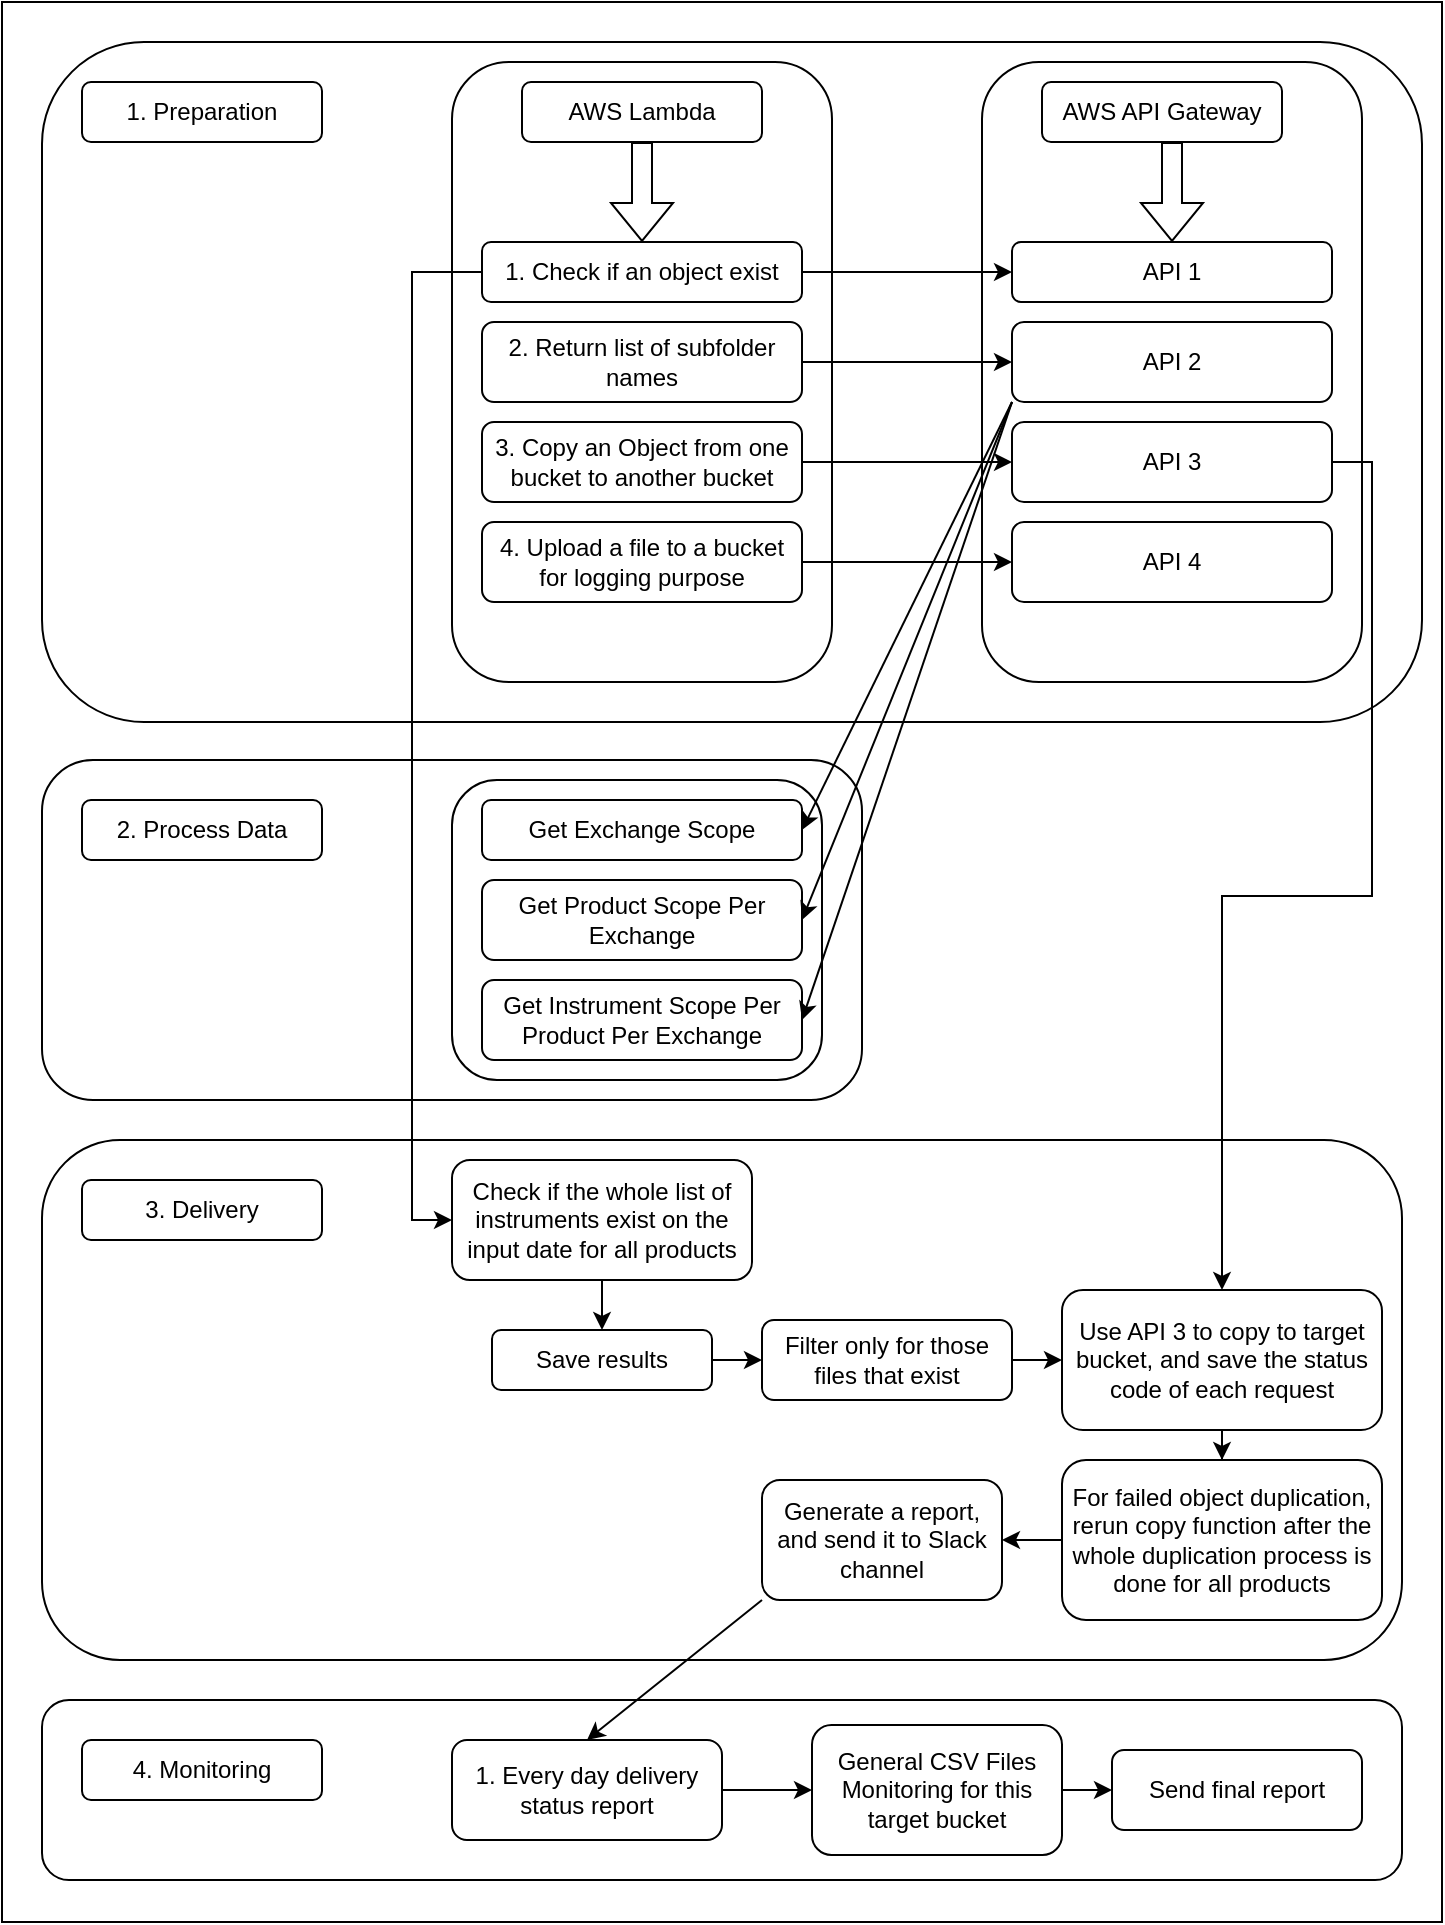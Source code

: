 <mxfile version="28.2.0">
  <diagram name="Page-1" id="wkkrfAakZS2gCEsQOzNK">
    <mxGraphModel dx="1218" dy="967" grid="1" gridSize="10" guides="1" tooltips="1" connect="1" arrows="1" fold="1" page="1" pageScale="1" pageWidth="850" pageHeight="1100" math="0" shadow="0">
      <root>
        <mxCell id="0" />
        <mxCell id="1" parent="0" />
        <mxCell id="r9hWPLSi_vaKF5jDp6Sw-16" value="" style="rounded=0;whiteSpace=wrap;html=1;" vertex="1" parent="1">
          <mxGeometry x="110" y="20" width="720" height="960" as="geometry" />
        </mxCell>
        <mxCell id="r9hWPLSi_vaKF5jDp6Sw-2" value="" style="rounded=1;whiteSpace=wrap;html=1;" vertex="1" parent="1">
          <mxGeometry x="130" y="869" width="680" height="90" as="geometry" />
        </mxCell>
        <mxCell id="3ywKKGpvwJczeCODJA8Q-42" value="" style="rounded=1;whiteSpace=wrap;html=1;" parent="1" vertex="1">
          <mxGeometry x="337.5" y="599" width="185" height="150" as="geometry" />
        </mxCell>
        <mxCell id="3ywKKGpvwJczeCODJA8Q-24" value="" style="rounded=1;whiteSpace=wrap;html=1;" parent="1" vertex="1">
          <mxGeometry x="130" y="399" width="410" height="170" as="geometry" />
        </mxCell>
        <mxCell id="3ywKKGpvwJczeCODJA8Q-26" value="" style="rounded=1;whiteSpace=wrap;html=1;" parent="1" vertex="1">
          <mxGeometry x="335" y="409" width="185" height="150" as="geometry" />
        </mxCell>
        <mxCell id="3ywKKGpvwJczeCODJA8Q-23" value="" style="rounded=1;whiteSpace=wrap;html=1;" parent="1" vertex="1">
          <mxGeometry x="130" y="40" width="690" height="340" as="geometry" />
        </mxCell>
        <mxCell id="3ywKKGpvwJczeCODJA8Q-13" value="" style="rounded=1;whiteSpace=wrap;html=1;" parent="1" vertex="1">
          <mxGeometry x="600" y="50" width="190" height="310" as="geometry" />
        </mxCell>
        <mxCell id="3ywKKGpvwJczeCODJA8Q-11" value="" style="rounded=1;whiteSpace=wrap;html=1;" parent="1" vertex="1">
          <mxGeometry x="335" y="50" width="190" height="310" as="geometry" />
        </mxCell>
        <mxCell id="3ywKKGpvwJczeCODJA8Q-4" value="" style="rounded=1;whiteSpace=wrap;html=1;" parent="1" vertex="1">
          <mxGeometry x="130" y="589" width="680" height="260" as="geometry" />
        </mxCell>
        <mxCell id="3ywKKGpvwJczeCODJA8Q-1" value="Get Exchange Scope" style="rounded=1;whiteSpace=wrap;html=1;" parent="1" vertex="1">
          <mxGeometry x="350" y="419" width="160" height="30" as="geometry" />
        </mxCell>
        <mxCell id="3ywKKGpvwJczeCODJA8Q-2" value="Get Product Scope Per Exchange" style="rounded=1;whiteSpace=wrap;html=1;" parent="1" vertex="1">
          <mxGeometry x="350" y="459" width="160" height="40" as="geometry" />
        </mxCell>
        <mxCell id="3ywKKGpvwJczeCODJA8Q-3" value="Get Instrument Scope Per Product Per Exchange" style="rounded=1;whiteSpace=wrap;html=1;" parent="1" vertex="1">
          <mxGeometry x="350" y="509" width="160" height="40" as="geometry" />
        </mxCell>
        <mxCell id="3ywKKGpvwJczeCODJA8Q-20" style="edgeStyle=orthogonalEdgeStyle;rounded=0;orthogonalLoop=1;jettySize=auto;html=1;exitX=1;exitY=0.5;exitDx=0;exitDy=0;entryX=0;entryY=0.5;entryDx=0;entryDy=0;" parent="1" source="3ywKKGpvwJczeCODJA8Q-6" target="3ywKKGpvwJczeCODJA8Q-15" edge="1">
          <mxGeometry relative="1" as="geometry" />
        </mxCell>
        <mxCell id="3ywKKGpvwJczeCODJA8Q-56" style="edgeStyle=orthogonalEdgeStyle;rounded=0;orthogonalLoop=1;jettySize=auto;html=1;exitX=0;exitY=0.5;exitDx=0;exitDy=0;entryX=0;entryY=0.5;entryDx=0;entryDy=0;" parent="1" source="3ywKKGpvwJczeCODJA8Q-6" target="3ywKKGpvwJczeCODJA8Q-43" edge="1">
          <mxGeometry relative="1" as="geometry" />
        </mxCell>
        <mxCell id="3ywKKGpvwJczeCODJA8Q-6" value="1. Check if an object exist" style="rounded=1;whiteSpace=wrap;html=1;" parent="1" vertex="1">
          <mxGeometry x="350" y="140" width="160" height="30" as="geometry" />
        </mxCell>
        <mxCell id="3ywKKGpvwJczeCODJA8Q-22" style="edgeStyle=orthogonalEdgeStyle;rounded=0;orthogonalLoop=1;jettySize=auto;html=1;exitX=1;exitY=0.5;exitDx=0;exitDy=0;entryX=0;entryY=0.5;entryDx=0;entryDy=0;" parent="1" source="3ywKKGpvwJczeCODJA8Q-7" target="3ywKKGpvwJczeCODJA8Q-16" edge="1">
          <mxGeometry relative="1" as="geometry" />
        </mxCell>
        <mxCell id="3ywKKGpvwJczeCODJA8Q-7" value="2. Return list of subfolder names" style="rounded=1;whiteSpace=wrap;html=1;" parent="1" vertex="1">
          <mxGeometry x="350" y="180" width="160" height="40" as="geometry" />
        </mxCell>
        <mxCell id="3ywKKGpvwJczeCODJA8Q-8" value="1. Preparation" style="rounded=1;whiteSpace=wrap;html=1;" parent="1" vertex="1">
          <mxGeometry x="150" y="60" width="120" height="30" as="geometry" />
        </mxCell>
        <mxCell id="3ywKKGpvwJczeCODJA8Q-9" value="AWS Lambda" style="rounded=1;whiteSpace=wrap;html=1;" parent="1" vertex="1">
          <mxGeometry x="370" y="60" width="120" height="30" as="geometry" />
        </mxCell>
        <mxCell id="3ywKKGpvwJczeCODJA8Q-10" value="AWS API Gateway" style="rounded=1;whiteSpace=wrap;html=1;" parent="1" vertex="1">
          <mxGeometry x="630" y="60" width="120" height="30" as="geometry" />
        </mxCell>
        <mxCell id="3ywKKGpvwJczeCODJA8Q-12" value="" style="shape=flexArrow;endArrow=classic;html=1;rounded=0;entryX=0.5;entryY=0;entryDx=0;entryDy=0;exitX=0.5;exitY=1;exitDx=0;exitDy=0;" parent="1" source="3ywKKGpvwJczeCODJA8Q-9" target="3ywKKGpvwJczeCODJA8Q-6" edge="1">
          <mxGeometry width="50" height="50" relative="1" as="geometry">
            <mxPoint x="430" y="100" as="sourcePoint" />
            <mxPoint x="480" y="200" as="targetPoint" />
          </mxGeometry>
        </mxCell>
        <mxCell id="3ywKKGpvwJczeCODJA8Q-15" value="API 1" style="rounded=1;whiteSpace=wrap;html=1;" parent="1" vertex="1">
          <mxGeometry x="615" y="140" width="160" height="30" as="geometry" />
        </mxCell>
        <mxCell id="3ywKKGpvwJczeCODJA8Q-38" style="rounded=0;orthogonalLoop=1;jettySize=auto;html=1;exitX=0;exitY=1;exitDx=0;exitDy=0;entryX=1;entryY=0.5;entryDx=0;entryDy=0;" parent="1" source="3ywKKGpvwJczeCODJA8Q-16" target="3ywKKGpvwJczeCODJA8Q-1" edge="1">
          <mxGeometry relative="1" as="geometry" />
        </mxCell>
        <mxCell id="3ywKKGpvwJczeCODJA8Q-39" style="rounded=0;orthogonalLoop=1;jettySize=auto;html=1;exitX=0;exitY=1;exitDx=0;exitDy=0;entryX=1;entryY=0.5;entryDx=0;entryDy=0;" parent="1" source="3ywKKGpvwJczeCODJA8Q-16" target="3ywKKGpvwJczeCODJA8Q-2" edge="1">
          <mxGeometry relative="1" as="geometry" />
        </mxCell>
        <mxCell id="3ywKKGpvwJczeCODJA8Q-40" style="rounded=0;orthogonalLoop=1;jettySize=auto;html=1;exitX=0;exitY=1;exitDx=0;exitDy=0;entryX=1;entryY=0.5;entryDx=0;entryDy=0;" parent="1" source="3ywKKGpvwJczeCODJA8Q-16" target="3ywKKGpvwJczeCODJA8Q-3" edge="1">
          <mxGeometry relative="1" as="geometry" />
        </mxCell>
        <mxCell id="3ywKKGpvwJczeCODJA8Q-16" value="API 2" style="rounded=1;whiteSpace=wrap;html=1;" parent="1" vertex="1">
          <mxGeometry x="615" y="180" width="160" height="40" as="geometry" />
        </mxCell>
        <mxCell id="3ywKKGpvwJczeCODJA8Q-17" value="" style="shape=flexArrow;endArrow=classic;html=1;rounded=0;entryX=0.5;entryY=0;entryDx=0;entryDy=0;" parent="1" target="3ywKKGpvwJczeCODJA8Q-15" edge="1">
          <mxGeometry width="50" height="50" relative="1" as="geometry">
            <mxPoint x="695" y="90" as="sourcePoint" />
            <mxPoint x="745" y="200" as="targetPoint" />
          </mxGeometry>
        </mxCell>
        <mxCell id="3ywKKGpvwJczeCODJA8Q-31" value="2. Process Data" style="rounded=1;whiteSpace=wrap;html=1;" parent="1" vertex="1">
          <mxGeometry x="150" y="419" width="120" height="30" as="geometry" />
        </mxCell>
        <mxCell id="3ywKKGpvwJczeCODJA8Q-41" value="3. Delivery" style="rounded=1;whiteSpace=wrap;html=1;" parent="1" vertex="1">
          <mxGeometry x="150" y="609" width="120" height="30" as="geometry" />
        </mxCell>
        <mxCell id="3ywKKGpvwJczeCODJA8Q-46" value="" style="edgeStyle=orthogonalEdgeStyle;rounded=0;orthogonalLoop=1;jettySize=auto;html=1;" parent="1" source="3ywKKGpvwJczeCODJA8Q-43" target="3ywKKGpvwJczeCODJA8Q-45" edge="1">
          <mxGeometry relative="1" as="geometry" />
        </mxCell>
        <mxCell id="3ywKKGpvwJczeCODJA8Q-43" value="Check if the whole list of instruments exist on the input date for all products" style="rounded=1;whiteSpace=wrap;html=1;" parent="1" vertex="1">
          <mxGeometry x="335" y="599" width="150" height="60" as="geometry" />
        </mxCell>
        <mxCell id="3ywKKGpvwJczeCODJA8Q-48" value="" style="edgeStyle=orthogonalEdgeStyle;rounded=0;orthogonalLoop=1;jettySize=auto;html=1;" parent="1" source="3ywKKGpvwJczeCODJA8Q-45" target="3ywKKGpvwJczeCODJA8Q-47" edge="1">
          <mxGeometry relative="1" as="geometry" />
        </mxCell>
        <mxCell id="3ywKKGpvwJczeCODJA8Q-45" value="Save results" style="whiteSpace=wrap;html=1;rounded=1;" parent="1" vertex="1">
          <mxGeometry x="355" y="684" width="110" height="30" as="geometry" />
        </mxCell>
        <mxCell id="3ywKKGpvwJczeCODJA8Q-52" value="" style="edgeStyle=orthogonalEdgeStyle;rounded=0;orthogonalLoop=1;jettySize=auto;html=1;" parent="1" source="3ywKKGpvwJczeCODJA8Q-47" target="3ywKKGpvwJczeCODJA8Q-51" edge="1">
          <mxGeometry relative="1" as="geometry" />
        </mxCell>
        <mxCell id="3ywKKGpvwJczeCODJA8Q-47" value="Filter only for those files that exist" style="whiteSpace=wrap;html=1;rounded=1;" parent="1" vertex="1">
          <mxGeometry x="490" y="679" width="125" height="40" as="geometry" />
        </mxCell>
        <mxCell id="3ywKKGpvwJczeCODJA8Q-59" value="" style="edgeStyle=orthogonalEdgeStyle;rounded=0;orthogonalLoop=1;jettySize=auto;html=1;" parent="1" source="3ywKKGpvwJczeCODJA8Q-51" target="3ywKKGpvwJczeCODJA8Q-58" edge="1">
          <mxGeometry relative="1" as="geometry" />
        </mxCell>
        <mxCell id="3ywKKGpvwJczeCODJA8Q-51" value="Use API 3 to copy to target bucket, and save the status code of each request" style="whiteSpace=wrap;html=1;rounded=1;" parent="1" vertex="1">
          <mxGeometry x="640" y="664" width="160" height="70" as="geometry" />
        </mxCell>
        <mxCell id="3ywKKGpvwJczeCODJA8Q-55" style="edgeStyle=orthogonalEdgeStyle;rounded=0;orthogonalLoop=1;jettySize=auto;html=1;exitX=1;exitY=0.5;exitDx=0;exitDy=0;entryX=0;entryY=0.5;entryDx=0;entryDy=0;" parent="1" source="3ywKKGpvwJczeCODJA8Q-53" target="3ywKKGpvwJczeCODJA8Q-54" edge="1">
          <mxGeometry relative="1" as="geometry" />
        </mxCell>
        <mxCell id="3ywKKGpvwJczeCODJA8Q-53" value="3. Copy an Object from one bucket to another bucket" style="rounded=1;whiteSpace=wrap;html=1;" parent="1" vertex="1">
          <mxGeometry x="350" y="230" width="160" height="40" as="geometry" />
        </mxCell>
        <mxCell id="r9hWPLSi_vaKF5jDp6Sw-20" style="edgeStyle=orthogonalEdgeStyle;rounded=0;orthogonalLoop=1;jettySize=auto;html=1;exitX=1;exitY=0.5;exitDx=0;exitDy=0;entryX=0.5;entryY=0;entryDx=0;entryDy=0;" edge="1" parent="1" source="3ywKKGpvwJczeCODJA8Q-54" target="3ywKKGpvwJczeCODJA8Q-51">
          <mxGeometry relative="1" as="geometry" />
        </mxCell>
        <mxCell id="3ywKKGpvwJczeCODJA8Q-54" value="API 3" style="rounded=1;whiteSpace=wrap;html=1;" parent="1" vertex="1">
          <mxGeometry x="615" y="230" width="160" height="40" as="geometry" />
        </mxCell>
        <mxCell id="3ywKKGpvwJczeCODJA8Q-63" value="" style="edgeStyle=orthogonalEdgeStyle;rounded=0;orthogonalLoop=1;jettySize=auto;html=1;" parent="1" source="3ywKKGpvwJczeCODJA8Q-58" target="3ywKKGpvwJczeCODJA8Q-62" edge="1">
          <mxGeometry relative="1" as="geometry" />
        </mxCell>
        <mxCell id="3ywKKGpvwJczeCODJA8Q-58" value="For failed object duplication, rerun copy function after the whole duplication process is done for all products" style="whiteSpace=wrap;html=1;rounded=1;" parent="1" vertex="1">
          <mxGeometry x="640" y="749" width="160" height="80" as="geometry" />
        </mxCell>
        <mxCell id="3ywKKGpvwJczeCODJA8Q-62" value="Generate a report, and send it to Slack channel" style="whiteSpace=wrap;html=1;rounded=1;" parent="1" vertex="1">
          <mxGeometry x="490" y="759" width="120" height="60" as="geometry" />
        </mxCell>
        <mxCell id="r9hWPLSi_vaKF5jDp6Sw-3" value="4. Monitoring" style="rounded=1;whiteSpace=wrap;html=1;" vertex="1" parent="1">
          <mxGeometry x="150" y="889" width="120" height="30" as="geometry" />
        </mxCell>
        <mxCell id="r9hWPLSi_vaKF5jDp6Sw-4" value="" style="edgeStyle=orthogonalEdgeStyle;rounded=0;orthogonalLoop=1;jettySize=auto;html=1;" edge="1" parent="1" source="r9hWPLSi_vaKF5jDp6Sw-5" target="r9hWPLSi_vaKF5jDp6Sw-7">
          <mxGeometry relative="1" as="geometry" />
        </mxCell>
        <mxCell id="r9hWPLSi_vaKF5jDp6Sw-5" value="1. Every day delivery status report" style="rounded=1;whiteSpace=wrap;html=1;" vertex="1" parent="1">
          <mxGeometry x="335" y="889" width="135" height="50" as="geometry" />
        </mxCell>
        <mxCell id="r9hWPLSi_vaKF5jDp6Sw-6" value="" style="edgeStyle=orthogonalEdgeStyle;rounded=0;orthogonalLoop=1;jettySize=auto;html=1;" edge="1" parent="1" source="r9hWPLSi_vaKF5jDp6Sw-7" target="r9hWPLSi_vaKF5jDp6Sw-9">
          <mxGeometry relative="1" as="geometry" />
        </mxCell>
        <mxCell id="r9hWPLSi_vaKF5jDp6Sw-7" value="General CSV Files Monitoring for this target bucket" style="whiteSpace=wrap;html=1;rounded=1;" vertex="1" parent="1">
          <mxGeometry x="515" y="881.5" width="125" height="65" as="geometry" />
        </mxCell>
        <mxCell id="r9hWPLSi_vaKF5jDp6Sw-9" value="Send final report" style="whiteSpace=wrap;html=1;rounded=1;" vertex="1" parent="1">
          <mxGeometry x="665" y="894" width="125" height="40" as="geometry" />
        </mxCell>
        <mxCell id="r9hWPLSi_vaKF5jDp6Sw-15" style="rounded=0;orthogonalLoop=1;jettySize=auto;html=1;exitX=0;exitY=1;exitDx=0;exitDy=0;entryX=0.5;entryY=0;entryDx=0;entryDy=0;" edge="1" parent="1" source="3ywKKGpvwJczeCODJA8Q-62" target="r9hWPLSi_vaKF5jDp6Sw-5">
          <mxGeometry relative="1" as="geometry" />
        </mxCell>
        <mxCell id="r9hWPLSi_vaKF5jDp6Sw-19" style="edgeStyle=orthogonalEdgeStyle;rounded=0;orthogonalLoop=1;jettySize=auto;html=1;exitX=1;exitY=0.5;exitDx=0;exitDy=0;entryX=0;entryY=0.5;entryDx=0;entryDy=0;" edge="1" parent="1" source="r9hWPLSi_vaKF5jDp6Sw-17" target="r9hWPLSi_vaKF5jDp6Sw-18">
          <mxGeometry relative="1" as="geometry" />
        </mxCell>
        <mxCell id="r9hWPLSi_vaKF5jDp6Sw-17" value="4. Upload a file to a bucket for logging purpose" style="rounded=1;whiteSpace=wrap;html=1;" vertex="1" parent="1">
          <mxGeometry x="350" y="280" width="160" height="40" as="geometry" />
        </mxCell>
        <mxCell id="r9hWPLSi_vaKF5jDp6Sw-18" value="API 4" style="rounded=1;whiteSpace=wrap;html=1;" vertex="1" parent="1">
          <mxGeometry x="615" y="280" width="160" height="40" as="geometry" />
        </mxCell>
      </root>
    </mxGraphModel>
  </diagram>
</mxfile>
